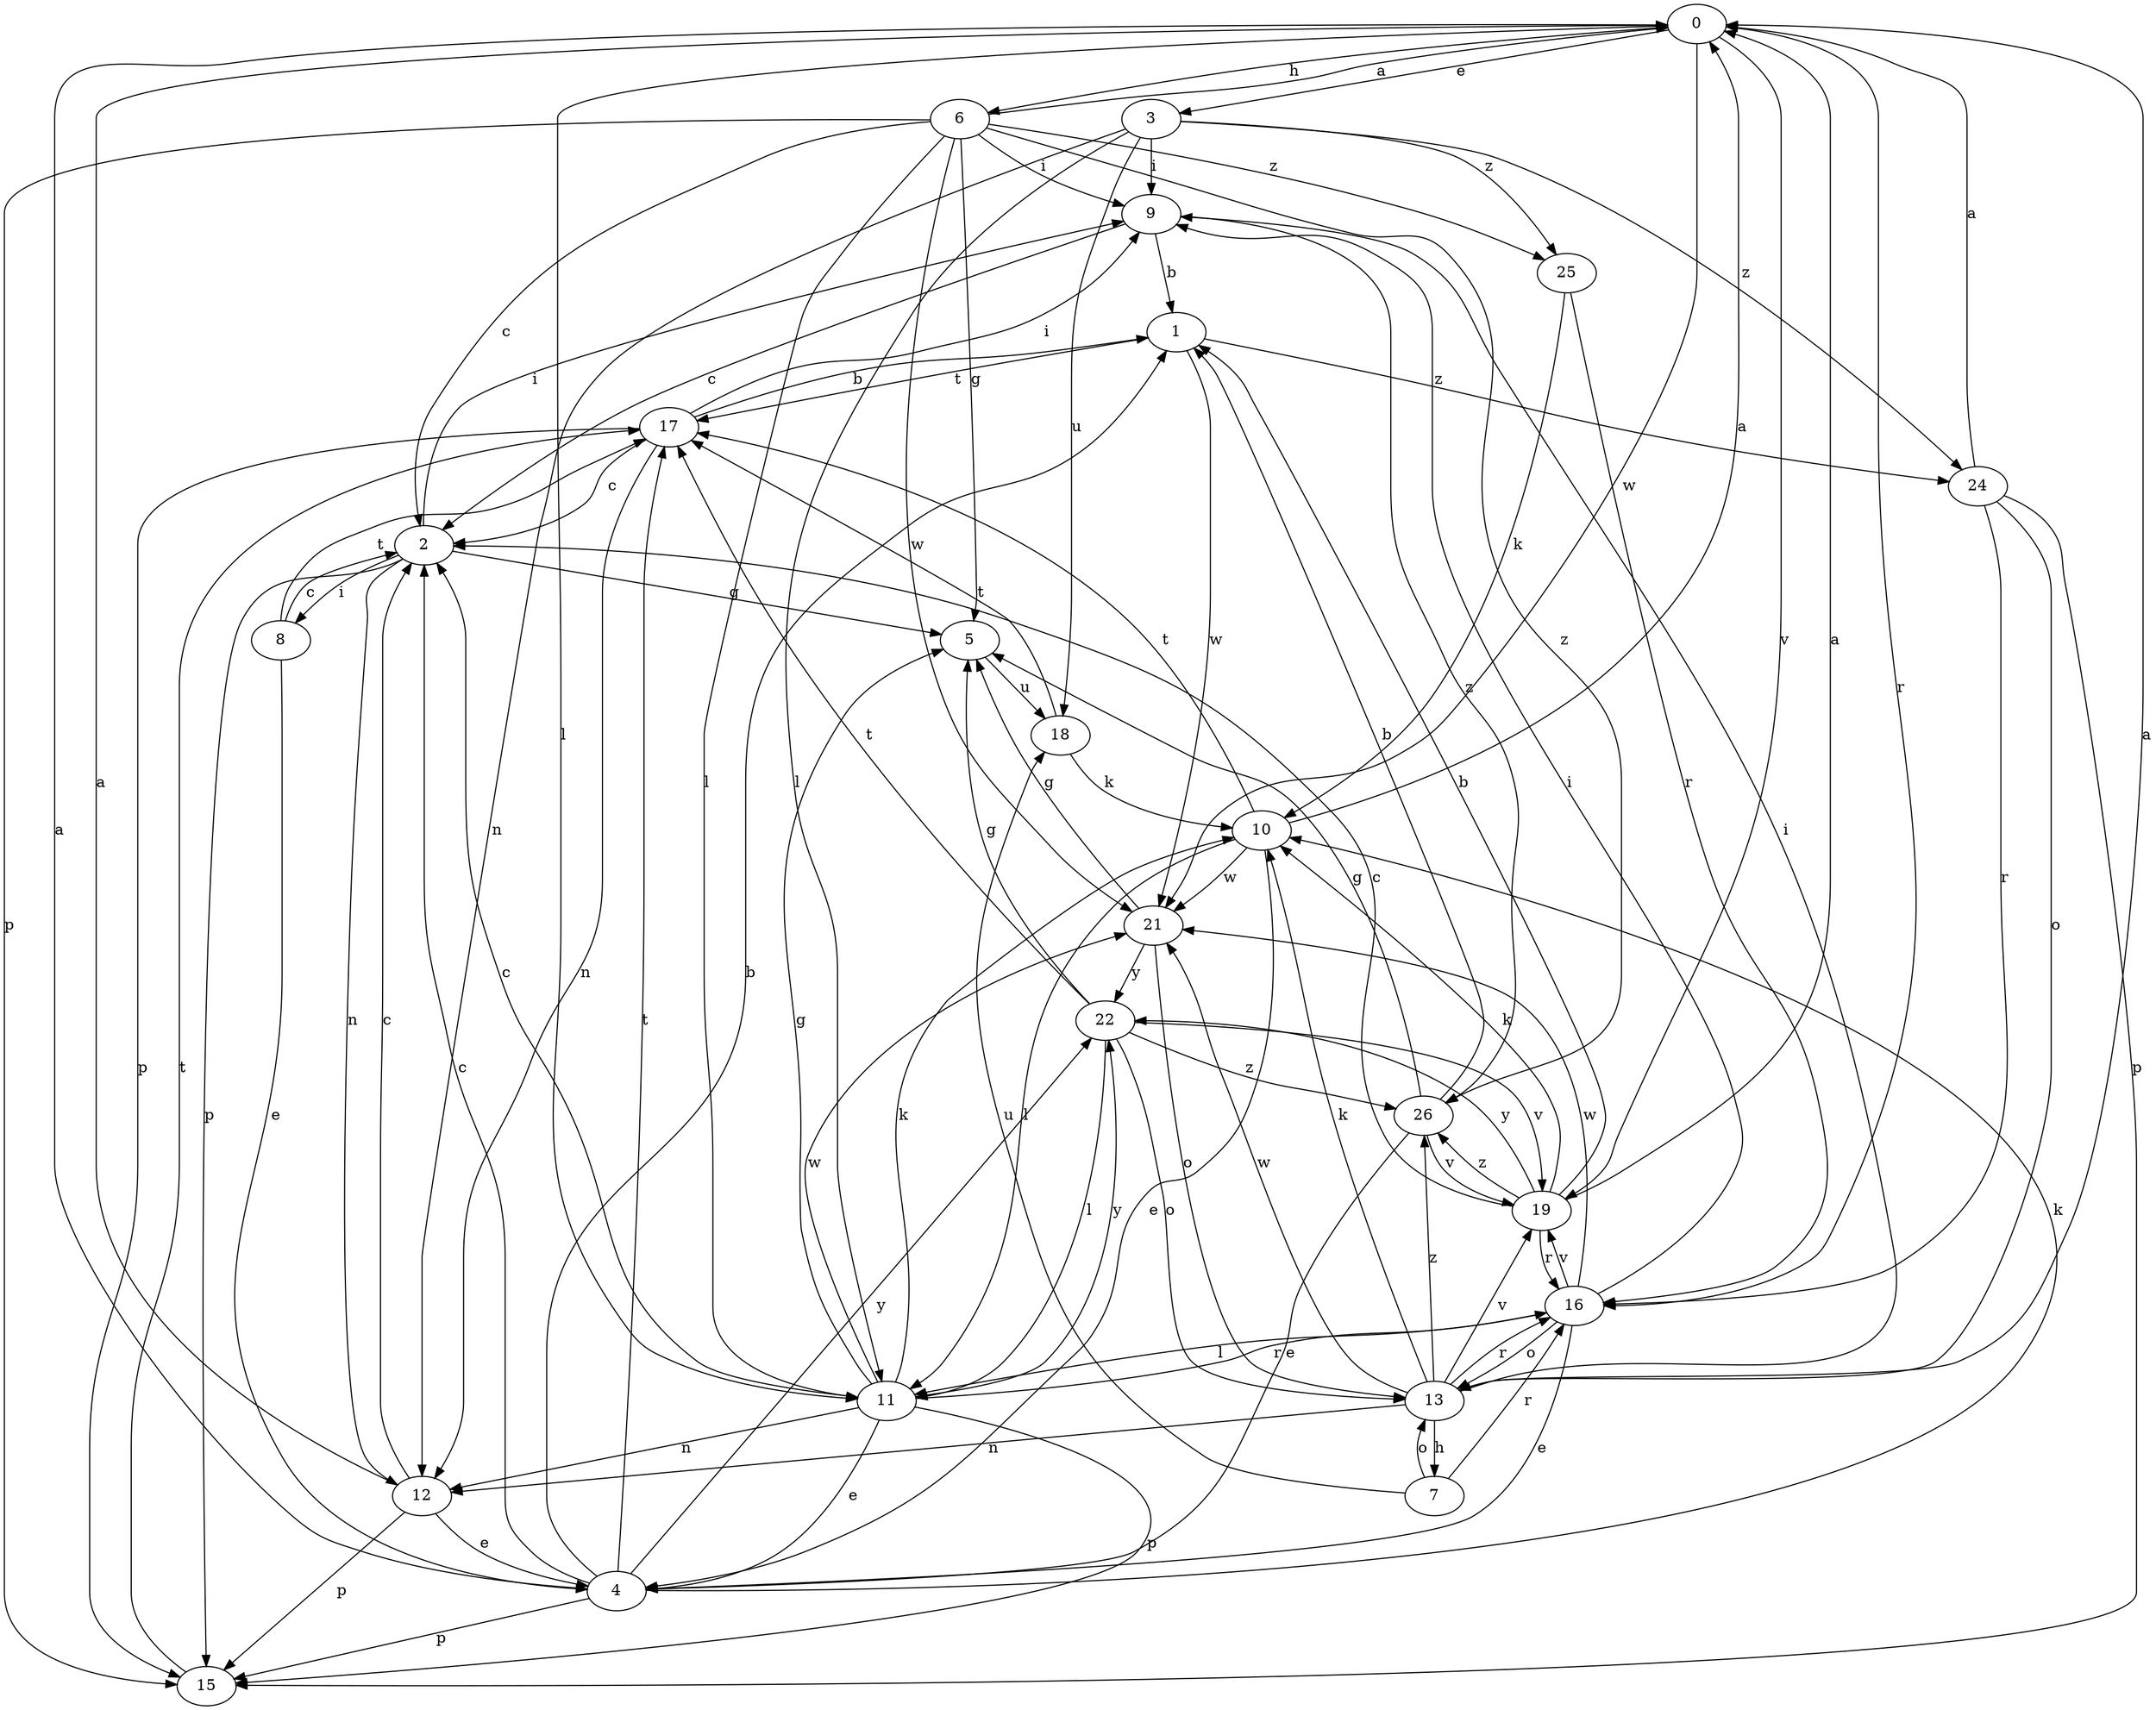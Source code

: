 strict digraph  {
0;
1;
2;
3;
4;
5;
6;
7;
8;
9;
10;
11;
12;
13;
15;
16;
17;
18;
19;
21;
22;
24;
25;
26;
0 -> 3  [label=e];
0 -> 6  [label=h];
0 -> 11  [label=l];
0 -> 16  [label=r];
0 -> 19  [label=v];
0 -> 21  [label=w];
1 -> 17  [label=t];
1 -> 21  [label=w];
1 -> 24  [label=z];
2 -> 5  [label=g];
2 -> 8  [label=i];
2 -> 9  [label=i];
2 -> 12  [label=n];
2 -> 15  [label=p];
3 -> 9  [label=i];
3 -> 11  [label=l];
3 -> 12  [label=n];
3 -> 18  [label=u];
3 -> 24  [label=z];
3 -> 25  [label=z];
4 -> 0  [label=a];
4 -> 1  [label=b];
4 -> 2  [label=c];
4 -> 10  [label=k];
4 -> 15  [label=p];
4 -> 17  [label=t];
4 -> 22  [label=y];
5 -> 18  [label=u];
6 -> 0  [label=a];
6 -> 2  [label=c];
6 -> 5  [label=g];
6 -> 9  [label=i];
6 -> 11  [label=l];
6 -> 15  [label=p];
6 -> 21  [label=w];
6 -> 25  [label=z];
6 -> 26  [label=z];
7 -> 13  [label=o];
7 -> 16  [label=r];
7 -> 18  [label=u];
8 -> 2  [label=c];
8 -> 4  [label=e];
8 -> 17  [label=t];
9 -> 1  [label=b];
9 -> 2  [label=c];
9 -> 26  [label=z];
10 -> 0  [label=a];
10 -> 4  [label=e];
10 -> 11  [label=l];
10 -> 17  [label=t];
10 -> 21  [label=w];
11 -> 2  [label=c];
11 -> 4  [label=e];
11 -> 5  [label=g];
11 -> 10  [label=k];
11 -> 12  [label=n];
11 -> 15  [label=p];
11 -> 16  [label=r];
11 -> 21  [label=w];
11 -> 22  [label=y];
12 -> 0  [label=a];
12 -> 2  [label=c];
12 -> 4  [label=e];
12 -> 15  [label=p];
13 -> 0  [label=a];
13 -> 7  [label=h];
13 -> 9  [label=i];
13 -> 10  [label=k];
13 -> 12  [label=n];
13 -> 16  [label=r];
13 -> 19  [label=v];
13 -> 21  [label=w];
13 -> 26  [label=z];
15 -> 17  [label=t];
16 -> 4  [label=e];
16 -> 9  [label=i];
16 -> 11  [label=l];
16 -> 13  [label=o];
16 -> 19  [label=v];
16 -> 21  [label=w];
17 -> 1  [label=b];
17 -> 2  [label=c];
17 -> 9  [label=i];
17 -> 12  [label=n];
17 -> 15  [label=p];
18 -> 10  [label=k];
18 -> 17  [label=t];
19 -> 0  [label=a];
19 -> 1  [label=b];
19 -> 2  [label=c];
19 -> 10  [label=k];
19 -> 16  [label=r];
19 -> 22  [label=y];
19 -> 26  [label=z];
21 -> 5  [label=g];
21 -> 13  [label=o];
21 -> 22  [label=y];
22 -> 5  [label=g];
22 -> 11  [label=l];
22 -> 13  [label=o];
22 -> 17  [label=t];
22 -> 19  [label=v];
22 -> 26  [label=z];
24 -> 0  [label=a];
24 -> 13  [label=o];
24 -> 15  [label=p];
24 -> 16  [label=r];
25 -> 10  [label=k];
25 -> 16  [label=r];
26 -> 1  [label=b];
26 -> 4  [label=e];
26 -> 5  [label=g];
26 -> 19  [label=v];
}

